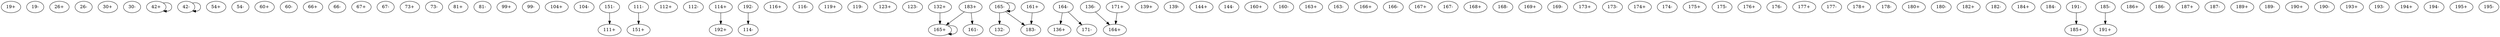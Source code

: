 digraph adj {
graph [k=43]
edge [d=-42]
"19+" [l=107 C=485]
"19-" [l=107 C=485]
"26+" [l=120 C=482]
"26-" [l=120 C=482]
"30+" [l=312 C=1299]
"30-" [l=312 C=1299]
"42+" [l=43 C=25]
"42-" [l=43 C=25]
"54+" [l=635 C=8435]
"54-" [l=635 C=8435]
"60+" [l=149 C=631]
"60-" [l=149 C=631]
"66+" [l=484 C=4354]
"66-" [l=484 C=4354]
"67+" [l=114 C=713]
"67-" [l=114 C=713]
"73+" [l=129 C=924]
"73-" [l=129 C=924]
"81+" [l=183 C=1178]
"81-" [l=183 C=1178]
"99+" [l=2556 C=33921]
"99-" [l=2556 C=33921]
"104+" [l=116 C=616]
"104-" [l=116 C=616]
"111+" [l=113 C=700]
"111-" [l=113 C=700]
"112+" [l=239 C=1398]
"112-" [l=239 C=1398]
"114+" [l=193 C=1547]
"114-" [l=193 C=1547]
"116+" [l=399 C=4682]
"116-" [l=399 C=4682]
"119+" [l=676 C=6535]
"119-" [l=676 C=6535]
"123+" [l=459 C=4769]
"123-" [l=459 C=4769]
"132+" [l=168 C=1151]
"132-" [l=168 C=1151]
"136+" [l=549 C=5911]
"136-" [l=549 C=5911]
"139+" [l=251 C=1189]
"139-" [l=251 C=1189]
"144+" [l=7750 C=94964]
"144-" [l=7750 C=94964]
"151+" [l=2048 C=26668]
"151-" [l=2048 C=26668]
"160+" [l=7342 C=96549]
"160-" [l=7342 C=96549]
"161+" [l=2401 C=29381]
"161-" [l=2401 C=29381]
"163+" [l=4536 C=54663]
"163-" [l=4536 C=54663]
"164+" [l=1965 C=21999]
"164-" [l=1965 C=21999]
"165+" [l=8756 C=121954]
"165-" [l=8756 C=121954]
"166+" [l=23586 C=289136]
"166-" [l=23586 C=289136]
"167+" [l=6492 C=79258]
"167-" [l=6492 C=79258]
"168+" [l=1971 C=22907]
"168-" [l=1971 C=22907]
"169+" [l=1810 C=21160]
"169-" [l=1810 C=21160]
"171+" [l=5746 C=76031]
"171-" [l=5746 C=76031]
"173+" [l=10711 C=127456]
"173-" [l=10711 C=127456]
"174+" [l=2027 C=23334]
"174-" [l=2027 C=23334]
"175+" [l=2257 C=34250]
"175-" [l=2257 C=34250]
"176+" [l=4885 C=64457]
"176-" [l=4885 C=64457]
"177+" [l=2607 C=33285]
"177-" [l=2607 C=33285]
"178+" [l=2882 C=36619]
"178-" [l=2882 C=36619]
"180+" [l=3944 C=57660]
"180-" [l=3944 C=57660]
"182+" [l=3786 C=43479]
"182-" [l=3786 C=43479]
"183+" [l=3731 C=48400]
"183-" [l=3731 C=48400]
"184+" [l=4941 C=57723]
"184-" [l=4941 C=57723]
"185+" [l=1891 C=18798]
"185-" [l=1891 C=18798]
"186+" [l=1823 C=20222]
"186-" [l=1823 C=20222]
"187+" [l=2201 C=25988]
"187-" [l=2201 C=25988]
"189+" [l=4859 C=62885]
"189-" [l=4859 C=62885]
"190+" [l=2537 C=32855]
"190-" [l=2537 C=32855]
"191+" [l=6260 C=87043]
"191-" [l=6260 C=87043]
"192+" [l=1643 C=18461]
"192-" [l=1643 C=18461]
"193+" [l=22993 C=282789]
"193-" [l=22993 C=282789]
"194+" [l=21649 C=290993]
"194-" [l=21649 C=290993]
"195+" [l=21058 C=267346]
"195-" [l=21058 C=267346]
"42+" -> "42+" [d=-41]
"42-" -> "42-" [d=-41]
"111-" -> "151+" [d=-39]
"114+" -> "192+"
"132+" -> "165+"
"136-" -> "164+"
"151-" -> "111+" [d=-39]
"161+" -> "183-"
"164-" -> "136+"
"164-" -> "171-"
"165+" -> "165+" [d=-41]
"165-" -> "132-"
"165-" -> "165-" [d=-41]
"165-" -> "183-" [d=-952]
"171+" -> "164+"
"183+" -> "161-"
"183+" -> "165+" [d=-952]
"185-" -> "191+" [d=-35]
"191-" -> "185+" [d=-35]
"192-" -> "114-"
}
